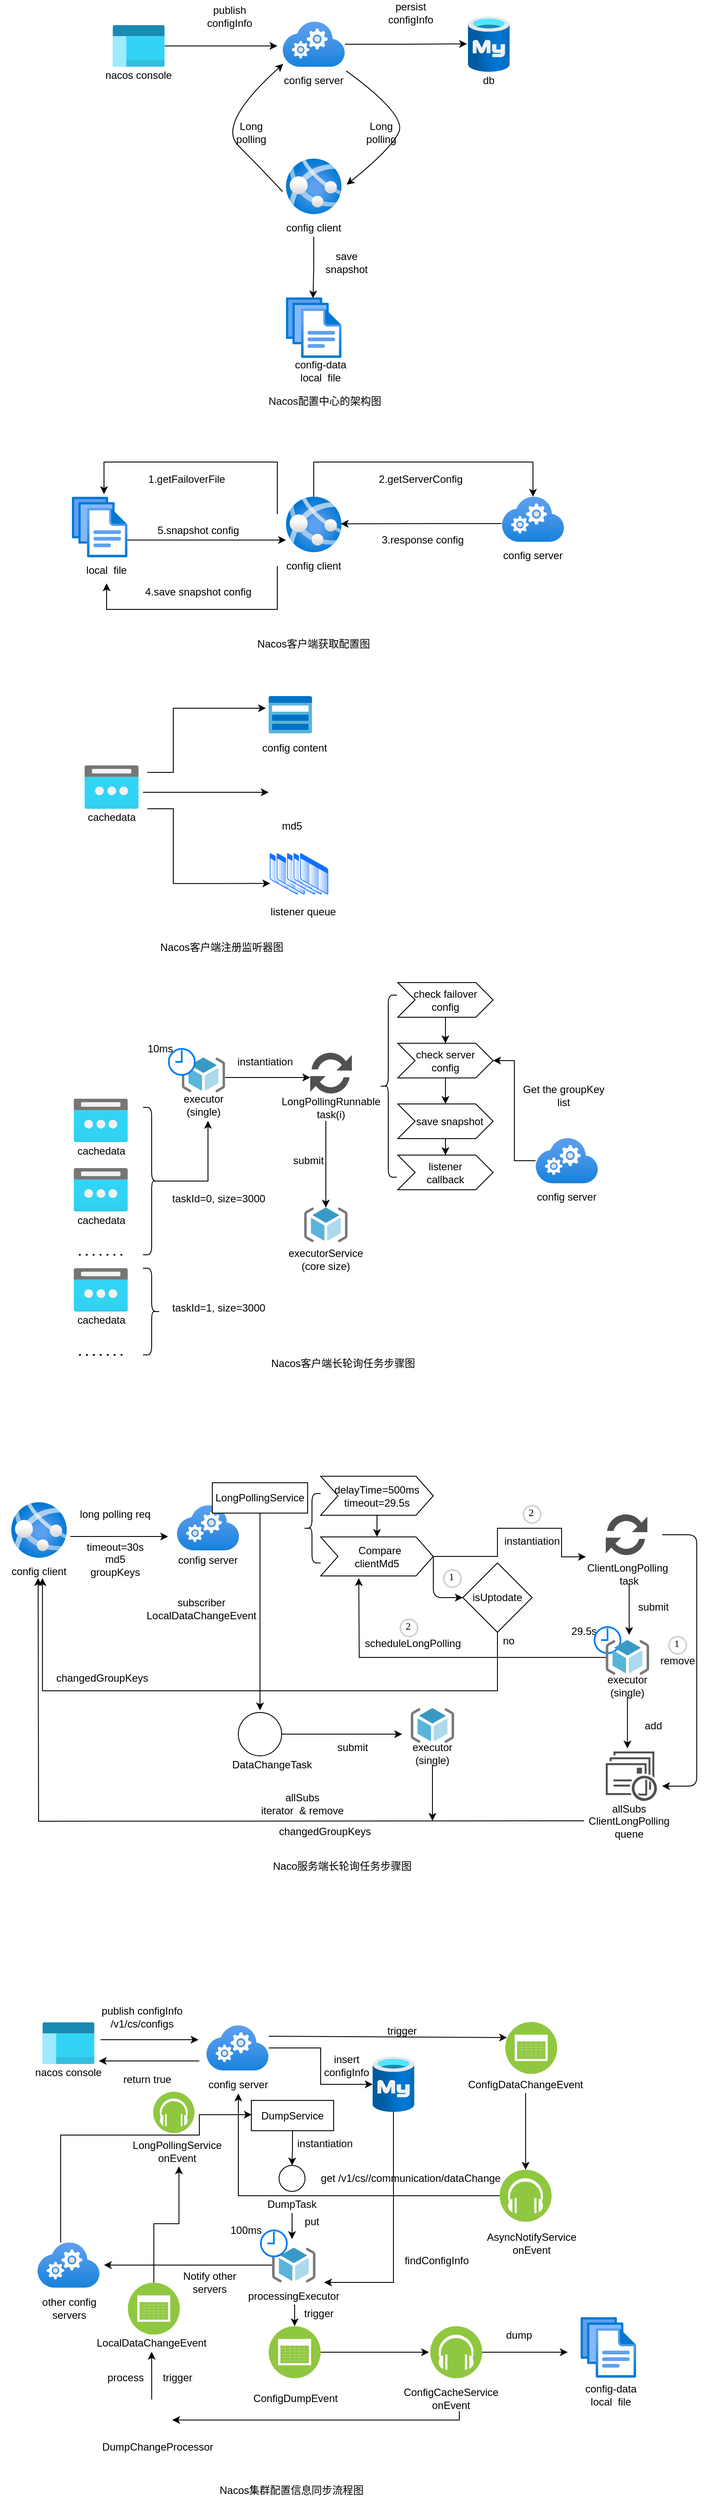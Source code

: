 <mxfile version="15.0.6" type="github">
  <diagram id="Z2MBk3b5jhYrL6u7EaBI" name="第 1 页">
    <mxGraphModel dx="946" dy="662" grid="1" gridSize="10" guides="1" tooltips="1" connect="1" arrows="1" fold="1" page="1" pageScale="1" pageWidth="827" pageHeight="1169" math="0" shadow="0">
      <root>
        <mxCell id="0" />
        <mxCell id="1" parent="0" />
        <mxCell id="Sb2YkB7NiELVCZ7mtvQ2-1" value="" style="aspect=fixed;html=1;points=[];align=center;image;fontSize=12;image=img/lib/azure2/databases/Azure_Database_MySQL_Server.svg;backgroundOutline=0;" parent="1" vertex="1">
          <mxGeometry x="540" y="126" width="48" height="64" as="geometry" />
        </mxCell>
        <mxCell id="Sb2YkB7NiELVCZ7mtvQ2-16" style="edgeStyle=orthogonalEdgeStyle;rounded=0;orthogonalLoop=1;jettySize=auto;html=1;backgroundOutline=0;" parent="1" source="Sb2YkB7NiELVCZ7mtvQ2-4" edge="1">
          <mxGeometry relative="1" as="geometry">
            <mxPoint x="320" y="160" as="targetPoint" />
          </mxGeometry>
        </mxCell>
        <mxCell id="Sb2YkB7NiELVCZ7mtvQ2-17" style="edgeStyle=orthogonalEdgeStyle;rounded=0;orthogonalLoop=1;jettySize=auto;html=1;entryX=-0.025;entryY=0.494;entryDx=0;entryDy=0;entryPerimeter=0;backgroundOutline=0;" parent="1" source="Sb2YkB7NiELVCZ7mtvQ2-6" target="Sb2YkB7NiELVCZ7mtvQ2-1" edge="1">
          <mxGeometry relative="1" as="geometry" />
        </mxCell>
        <mxCell id="Sb2YkB7NiELVCZ7mtvQ2-13" value="db" style="text;html=1;align=center;verticalAlign=middle;whiteSpace=wrap;rounded=0;backgroundOutline=0;" parent="1" vertex="1">
          <mxGeometry x="519" y="190" width="90" height="20" as="geometry" />
        </mxCell>
        <mxCell id="Sb2YkB7NiELVCZ7mtvQ2-23" style="edgeStyle=orthogonalEdgeStyle;rounded=0;orthogonalLoop=1;jettySize=auto;html=1;entryX=0.488;entryY=0.017;entryDx=0;entryDy=0;entryPerimeter=0;backgroundOutline=0;" parent="1" source="Sb2YkB7NiELVCZ7mtvQ2-14" target="Sb2YkB7NiELVCZ7mtvQ2-3" edge="1">
          <mxGeometry relative="1" as="geometry" />
        </mxCell>
        <mxCell id="Sb2YkB7NiELVCZ7mtvQ2-20" value="" style="curved=1;endArrow=classic;html=1;exitX=-0.062;exitY=0.594;exitDx=0;exitDy=0;exitPerimeter=0;entryX=0.011;entryY=0.938;entryDx=0;entryDy=0;entryPerimeter=0;backgroundOutline=0;" parent="1" source="Sb2YkB7NiELVCZ7mtvQ2-5" target="Sb2YkB7NiELVCZ7mtvQ2-6" edge="1">
          <mxGeometry width="50" height="50" relative="1" as="geometry">
            <mxPoint x="250" y="300" as="sourcePoint" />
            <mxPoint x="300" y="250" as="targetPoint" />
            <Array as="points">
              <mxPoint x="300" y="300" />
              <mxPoint x="250" y="250" />
            </Array>
          </mxGeometry>
        </mxCell>
        <mxCell id="Sb2YkB7NiELVCZ7mtvQ2-22" value="" style="curved=1;endArrow=classic;html=1;exitX=1.022;exitY=1.092;exitDx=0;exitDy=0;exitPerimeter=0;backgroundOutline=0;" parent="1" source="Sb2YkB7NiELVCZ7mtvQ2-6" edge="1">
          <mxGeometry width="50" height="50" relative="1" as="geometry">
            <mxPoint x="420" y="190" as="sourcePoint" />
            <mxPoint x="400" y="320" as="targetPoint" />
            <Array as="points">
              <mxPoint x="470" y="240" />
              <mxPoint x="450" y="280" />
            </Array>
          </mxGeometry>
        </mxCell>
        <mxCell id="Sb2YkB7NiELVCZ7mtvQ2-24" value="Long polling" style="text;html=1;align=center;verticalAlign=middle;whiteSpace=wrap;rounded=0;backgroundOutline=0;" parent="1" vertex="1">
          <mxGeometry x="270" y="250" width="40" height="20" as="geometry" />
        </mxCell>
        <mxCell id="Sb2YkB7NiELVCZ7mtvQ2-26" value="Long polling" style="text;html=1;align=center;verticalAlign=middle;whiteSpace=wrap;rounded=0;backgroundOutline=0;" parent="1" vertex="1">
          <mxGeometry x="420" y="250" width="40" height="20" as="geometry" />
        </mxCell>
        <mxCell id="Sb2YkB7NiELVCZ7mtvQ2-27" value="save snapshot" style="text;html=1;align=center;verticalAlign=middle;whiteSpace=wrap;rounded=0;backgroundOutline=0;" parent="1" vertex="1">
          <mxGeometry x="380" y="400" width="40" height="20" as="geometry" />
        </mxCell>
        <mxCell id="Sb2YkB7NiELVCZ7mtvQ2-30" value="publish configInfo" style="text;html=1;align=center;verticalAlign=middle;whiteSpace=wrap;rounded=0;backgroundOutline=0;" parent="1" vertex="1">
          <mxGeometry x="220" y="116" width="90" height="20" as="geometry" />
        </mxCell>
        <mxCell id="Sb2YkB7NiELVCZ7mtvQ2-31" value="persist configInfo" style="text;html=1;align=center;verticalAlign=middle;whiteSpace=wrap;rounded=0;backgroundOutline=0;" parent="1" vertex="1">
          <mxGeometry x="429" y="112" width="90" height="20" as="geometry" />
        </mxCell>
        <mxCell id="Sb2YkB7NiELVCZ7mtvQ2-32" value="Nacos配置中心的架构图" style="text;html=1;align=center;verticalAlign=middle;whiteSpace=wrap;rounded=0;" parent="1" vertex="1">
          <mxGeometry x="290" y="560" width="170" height="20" as="geometry" />
        </mxCell>
        <mxCell id="Sb2YkB7NiELVCZ7mtvQ2-33" value="" style="group;backgroundOutline=0;" parent="1" vertex="1" connectable="0">
          <mxGeometry x="317" y="290" width="90" height="90" as="geometry" />
        </mxCell>
        <mxCell id="Sb2YkB7NiELVCZ7mtvQ2-5" value="" style="aspect=fixed;html=1;points=[];align=center;image;fontSize=12;image=img/lib/azure2/compute/App_Services.svg;backgroundOutline=0;" parent="Sb2YkB7NiELVCZ7mtvQ2-33" vertex="1">
          <mxGeometry x="13" width="64" height="64" as="geometry" />
        </mxCell>
        <mxCell id="Sb2YkB7NiELVCZ7mtvQ2-14" value="config client" style="text;html=1;align=center;verticalAlign=middle;whiteSpace=wrap;rounded=0;backgroundOutline=0;" parent="Sb2YkB7NiELVCZ7mtvQ2-33" vertex="1">
          <mxGeometry y="70" width="90" height="20" as="geometry" />
        </mxCell>
        <mxCell id="Sb2YkB7NiELVCZ7mtvQ2-34" value="" style="group;backgroundOutline=0;" parent="1" vertex="1" connectable="0">
          <mxGeometry x="317" y="132" width="90" height="78" as="geometry" />
        </mxCell>
        <mxCell id="Sb2YkB7NiELVCZ7mtvQ2-6" value="" style="aspect=fixed;html=1;points=[];align=center;image;fontSize=12;image=img/lib/azure2/compute/Cloud_Services_Classic.svg;backgroundOutline=0;" parent="Sb2YkB7NiELVCZ7mtvQ2-34" vertex="1">
          <mxGeometry x="9" width="72" height="52" as="geometry" />
        </mxCell>
        <mxCell id="Sb2YkB7NiELVCZ7mtvQ2-12" value="config server" style="text;html=1;align=center;verticalAlign=middle;whiteSpace=wrap;rounded=0;backgroundOutline=0;" parent="Sb2YkB7NiELVCZ7mtvQ2-34" vertex="1">
          <mxGeometry y="58" width="90" height="20" as="geometry" />
        </mxCell>
        <mxCell id="Sb2YkB7NiELVCZ7mtvQ2-38" value="" style="group;backgroundOutline=0;" parent="1" vertex="1" connectable="0">
          <mxGeometry x="115" y="136" width="90" height="68" as="geometry" />
        </mxCell>
        <mxCell id="Sb2YkB7NiELVCZ7mtvQ2-4" value="" style="aspect=fixed;html=1;points=[];align=center;image;fontSize=12;image=img/lib/azure2/general/Management_Portal.svg;backgroundOutline=0;" parent="Sb2YkB7NiELVCZ7mtvQ2-38" vertex="1">
          <mxGeometry x="15" width="60" height="48" as="geometry" />
        </mxCell>
        <mxCell id="Sb2YkB7NiELVCZ7mtvQ2-9" value="nacos console" style="text;html=1;align=center;verticalAlign=middle;whiteSpace=wrap;rounded=0;backgroundOutline=0;" parent="Sb2YkB7NiELVCZ7mtvQ2-38" vertex="1">
          <mxGeometry y="48" width="90" height="20" as="geometry" />
        </mxCell>
        <mxCell id="Sb2YkB7NiELVCZ7mtvQ2-39" value="" style="group" parent="1" vertex="1" connectable="0">
          <mxGeometry x="317" y="680" width="90" height="90" as="geometry" />
        </mxCell>
        <mxCell id="Sb2YkB7NiELVCZ7mtvQ2-40" value="" style="aspect=fixed;html=1;points=[];align=center;image;fontSize=12;image=img/lib/azure2/compute/App_Services.svg;" parent="Sb2YkB7NiELVCZ7mtvQ2-39" vertex="1">
          <mxGeometry x="13" width="64" height="64" as="geometry" />
        </mxCell>
        <mxCell id="Sb2YkB7NiELVCZ7mtvQ2-41" value="config client" style="text;html=1;strokeColor=none;fillColor=none;align=center;verticalAlign=middle;whiteSpace=wrap;rounded=0;" parent="Sb2YkB7NiELVCZ7mtvQ2-39" vertex="1">
          <mxGeometry y="70" width="90" height="20" as="geometry" />
        </mxCell>
        <mxCell id="Sb2YkB7NiELVCZ7mtvQ2-45" value="" style="group;backgroundOutline=0;" parent="1" vertex="1" connectable="0">
          <mxGeometry x="317" y="450" width="106" height="100" as="geometry" />
        </mxCell>
        <mxCell id="Sb2YkB7NiELVCZ7mtvQ2-50" value="" style="group;backgroundOutline=0;" parent="Sb2YkB7NiELVCZ7mtvQ2-45" vertex="1" connectable="0">
          <mxGeometry width="106" height="100" as="geometry" />
        </mxCell>
        <mxCell id="Sb2YkB7NiELVCZ7mtvQ2-3" value="" style="aspect=fixed;html=1;points=[];align=center;image;fontSize=12;image=img/lib/azure2/general/Files.svg;backgroundOutline=0;" parent="Sb2YkB7NiELVCZ7mtvQ2-50" vertex="1">
          <mxGeometry x="13" width="64" height="70" as="geometry" />
        </mxCell>
        <mxCell id="Sb2YkB7NiELVCZ7mtvQ2-15" value="config-data&lt;br&gt;local&amp;nbsp;&amp;nbsp;file" style="text;html=1;align=center;verticalAlign=middle;whiteSpace=wrap;rounded=0;backgroundOutline=0;" parent="Sb2YkB7NiELVCZ7mtvQ2-50" vertex="1">
          <mxGeometry y="70" width="106" height="30" as="geometry" />
        </mxCell>
        <mxCell id="Sb2YkB7NiELVCZ7mtvQ2-47" value="" style="group" parent="1" vertex="1" connectable="0">
          <mxGeometry x="570" y="680" width="90" height="78" as="geometry" />
        </mxCell>
        <mxCell id="Sb2YkB7NiELVCZ7mtvQ2-48" value="" style="aspect=fixed;html=1;points=[];align=center;image;fontSize=12;image=img/lib/azure2/compute/Cloud_Services_Classic.svg;" parent="Sb2YkB7NiELVCZ7mtvQ2-47" vertex="1">
          <mxGeometry x="9" width="72" height="52" as="geometry" />
        </mxCell>
        <mxCell id="Sb2YkB7NiELVCZ7mtvQ2-49" value="config server" style="text;html=1;strokeColor=none;fillColor=none;align=center;verticalAlign=middle;whiteSpace=wrap;rounded=0;" parent="Sb2YkB7NiELVCZ7mtvQ2-47" vertex="1">
          <mxGeometry y="58" width="90" height="20" as="geometry" />
        </mxCell>
        <mxCell id="Sb2YkB7NiELVCZ7mtvQ2-51" value="" style="group" parent="1" vertex="1" connectable="0">
          <mxGeometry x="70" y="680" width="106" height="100" as="geometry" />
        </mxCell>
        <mxCell id="Sb2YkB7NiELVCZ7mtvQ2-52" value="" style="group" parent="Sb2YkB7NiELVCZ7mtvQ2-51" vertex="1" connectable="0">
          <mxGeometry width="106" height="100" as="geometry" />
        </mxCell>
        <mxCell id="Sb2YkB7NiELVCZ7mtvQ2-53" value="" style="aspect=fixed;html=1;points=[];align=center;image;fontSize=12;image=img/lib/azure2/general/Files.svg;" parent="Sb2YkB7NiELVCZ7mtvQ2-52" vertex="1">
          <mxGeometry x="13" width="64" height="70" as="geometry" />
        </mxCell>
        <mxCell id="Sb2YkB7NiELVCZ7mtvQ2-54" value="local&amp;nbsp;&amp;nbsp;file" style="text;html=1;strokeColor=none;fillColor=none;align=center;verticalAlign=middle;whiteSpace=wrap;rounded=0;" parent="Sb2YkB7NiELVCZ7mtvQ2-52" vertex="1">
          <mxGeometry y="70" width="106" height="30" as="geometry" />
        </mxCell>
        <mxCell id="Sb2YkB7NiELVCZ7mtvQ2-55" value="Nacos客户端获取配置图" style="text;html=1;strokeColor=none;fillColor=none;align=center;verticalAlign=middle;whiteSpace=wrap;rounded=0;" parent="1" vertex="1">
          <mxGeometry x="277" y="840" width="170" height="20" as="geometry" />
        </mxCell>
        <mxCell id="Sb2YkB7NiELVCZ7mtvQ2-57" style="edgeStyle=orthogonalEdgeStyle;rounded=0;orthogonalLoop=1;jettySize=auto;html=1;" parent="1" edge="1">
          <mxGeometry relative="1" as="geometry">
            <mxPoint x="120" y="677" as="targetPoint" />
            <mxPoint x="320" y="700" as="sourcePoint" />
            <Array as="points">
              <mxPoint x="320" y="640" />
              <mxPoint x="120" y="640" />
            </Array>
          </mxGeometry>
        </mxCell>
        <mxCell id="Sb2YkB7NiELVCZ7mtvQ2-58" style="edgeStyle=orthogonalEdgeStyle;rounded=0;orthogonalLoop=1;jettySize=auto;html=1;" parent="1" source="Sb2YkB7NiELVCZ7mtvQ2-53" edge="1">
          <mxGeometry relative="1" as="geometry">
            <mxPoint x="330" y="730" as="targetPoint" />
            <Array as="points">
              <mxPoint x="190" y="730" />
              <mxPoint x="190" y="730" />
            </Array>
          </mxGeometry>
        </mxCell>
        <mxCell id="Sb2YkB7NiELVCZ7mtvQ2-59" style="edgeStyle=orthogonalEdgeStyle;rounded=0;orthogonalLoop=1;jettySize=auto;html=1;entryX=0.5;entryY=1;entryDx=0;entryDy=0;" parent="1" target="Sb2YkB7NiELVCZ7mtvQ2-54" edge="1">
          <mxGeometry relative="1" as="geometry">
            <mxPoint x="220" y="840" as="targetPoint" />
            <mxPoint x="320" y="760" as="sourcePoint" />
            <Array as="points">
              <mxPoint x="320" y="765" />
              <mxPoint x="320" y="810" />
              <mxPoint x="123" y="810" />
            </Array>
          </mxGeometry>
        </mxCell>
        <mxCell id="Sb2YkB7NiELVCZ7mtvQ2-61" value="1.getFailoverFile" style="text;html=1;align=center;verticalAlign=middle;resizable=0;points=[];autosize=1;strokeColor=none;fillColor=none;" parent="1" vertex="1">
          <mxGeometry x="165" y="650" width="100" height="20" as="geometry" />
        </mxCell>
        <mxCell id="Sb2YkB7NiELVCZ7mtvQ2-66" style="edgeStyle=orthogonalEdgeStyle;rounded=0;orthogonalLoop=1;jettySize=auto;html=1;" parent="1" source="Sb2YkB7NiELVCZ7mtvQ2-40" target="Sb2YkB7NiELVCZ7mtvQ2-48" edge="1">
          <mxGeometry relative="1" as="geometry">
            <mxPoint x="590" y="650" as="targetPoint" />
            <Array as="points">
              <mxPoint x="362" y="640" />
              <mxPoint x="615" y="640" />
            </Array>
          </mxGeometry>
        </mxCell>
        <mxCell id="Sb2YkB7NiELVCZ7mtvQ2-67" style="edgeStyle=orthogonalEdgeStyle;rounded=0;orthogonalLoop=1;jettySize=auto;html=1;entryX=0.988;entryY=0.488;entryDx=0;entryDy=0;entryPerimeter=0;" parent="1" source="Sb2YkB7NiELVCZ7mtvQ2-48" target="Sb2YkB7NiELVCZ7mtvQ2-40" edge="1">
          <mxGeometry relative="1" as="geometry">
            <Array as="points">
              <mxPoint x="530" y="711" />
              <mxPoint x="530" y="711" />
            </Array>
          </mxGeometry>
        </mxCell>
        <mxCell id="Sb2YkB7NiELVCZ7mtvQ2-68" value="2.getServerConfig" style="text;html=1;align=center;verticalAlign=middle;resizable=0;points=[];autosize=1;strokeColor=none;fillColor=none;" parent="1" vertex="1">
          <mxGeometry x="430" y="650" width="110" height="20" as="geometry" />
        </mxCell>
        <mxCell id="Sb2YkB7NiELVCZ7mtvQ2-69" value="3.response config&amp;nbsp;" style="text;html=1;align=center;verticalAlign=middle;resizable=0;points=[];autosize=1;strokeColor=none;fillColor=none;" parent="1" vertex="1">
          <mxGeometry x="434" y="720" width="110" height="20" as="geometry" />
        </mxCell>
        <mxCell id="Sb2YkB7NiELVCZ7mtvQ2-70" value="4.save snapshot config&amp;nbsp;" style="text;html=1;align=center;verticalAlign=middle;resizable=0;points=[];autosize=1;strokeColor=none;fillColor=none;" parent="1" vertex="1">
          <mxGeometry x="160" y="780" width="140" height="20" as="geometry" />
        </mxCell>
        <mxCell id="Sb2YkB7NiELVCZ7mtvQ2-71" value="5.snapshot config&amp;nbsp;" style="text;html=1;align=center;verticalAlign=middle;resizable=0;points=[];autosize=1;strokeColor=none;fillColor=none;" parent="1" vertex="1">
          <mxGeometry x="175" y="709" width="110" height="20" as="geometry" />
        </mxCell>
        <mxCell id="Sb2YkB7NiELVCZ7mtvQ2-103" style="edgeStyle=orthogonalEdgeStyle;rounded=0;orthogonalLoop=1;jettySize=auto;html=1;entryX=-0.064;entryY=0.326;entryDx=0;entryDy=0;entryPerimeter=0;" parent="1" target="Sb2YkB7NiELVCZ7mtvQ2-81" edge="1">
          <mxGeometry relative="1" as="geometry">
            <mxPoint x="170" y="998" as="sourcePoint" />
            <Array as="points">
              <mxPoint x="200" y="998" />
              <mxPoint x="200" y="924" />
            </Array>
          </mxGeometry>
        </mxCell>
        <mxCell id="Sb2YkB7NiELVCZ7mtvQ2-104" style="edgeStyle=orthogonalEdgeStyle;rounded=0;orthogonalLoop=1;jettySize=auto;html=1;entryX=0;entryY=0.5;entryDx=0;entryDy=0;" parent="1" target="Sb2YkB7NiELVCZ7mtvQ2-92" edge="1">
          <mxGeometry relative="1" as="geometry">
            <mxPoint x="165" y="1021" as="sourcePoint" />
            <Array as="points">
              <mxPoint x="200" y="1021" />
              <mxPoint x="200" y="1021" />
            </Array>
          </mxGeometry>
        </mxCell>
        <mxCell id="Sb2YkB7NiELVCZ7mtvQ2-81" value="" style="aspect=fixed;html=1;points=[];align=center;image;fontSize=12;image=img/lib/mscae/ClassicStorage.svg;" parent="1" vertex="1">
          <mxGeometry x="310" y="910" width="50" height="43" as="geometry" />
        </mxCell>
        <mxCell id="Sb2YkB7NiELVCZ7mtvQ2-91" value="config content" style="text;html=1;strokeColor=none;fillColor=none;align=center;verticalAlign=middle;whiteSpace=wrap;rounded=0;" parent="1" vertex="1">
          <mxGeometry x="300" y="960" width="80" height="20" as="geometry" />
        </mxCell>
        <mxCell id="Sb2YkB7NiELVCZ7mtvQ2-92" value="" style="shape=image;html=1;verticalAlign=top;verticalLabelPosition=bottom;labelBackgroundColor=#ffffff;imageAspect=0;aspect=fixed;image=https://cdn0.iconfinder.com/data/icons/security-double-colour-blue-black-vol-2/52/folder__security__secret__locked-128.png" parent="1" vertex="1">
          <mxGeometry x="310" y="992" width="58" height="58" as="geometry" />
        </mxCell>
        <mxCell id="Sb2YkB7NiELVCZ7mtvQ2-94" value="md5" style="text;html=1;strokeColor=none;fillColor=none;align=center;verticalAlign=middle;whiteSpace=wrap;rounded=0;" parent="1" vertex="1">
          <mxGeometry x="317" y="1050" width="40" height="20" as="geometry" />
        </mxCell>
        <mxCell id="Sb2YkB7NiELVCZ7mtvQ2-95" value="listener queue" style="text;html=1;strokeColor=none;fillColor=none;align=center;verticalAlign=middle;whiteSpace=wrap;rounded=0;" parent="1" vertex="1">
          <mxGeometry x="310" y="1149" width="80" height="20" as="geometry" />
        </mxCell>
        <mxCell id="Sb2YkB7NiELVCZ7mtvQ2-105" style="edgeStyle=orthogonalEdgeStyle;rounded=0;orthogonalLoop=1;jettySize=auto;html=1;entryX=0;entryY=0.75;entryDx=0;entryDy=0;" parent="1" target="Sb2YkB7NiELVCZ7mtvQ2-87" edge="1">
          <mxGeometry relative="1" as="geometry">
            <mxPoint x="170" y="1040" as="sourcePoint" />
            <Array as="points">
              <mxPoint x="170" y="1040" />
              <mxPoint x="200" y="1040" />
              <mxPoint x="200" y="1126" />
            </Array>
          </mxGeometry>
        </mxCell>
        <mxCell id="Sb2YkB7NiELVCZ7mtvQ2-102" value="" style="group" parent="1" vertex="1" connectable="0">
          <mxGeometry x="310" y="1090" width="70" height="50" as="geometry" />
        </mxCell>
        <mxCell id="Sb2YkB7NiELVCZ7mtvQ2-87" value="" style="aspect=fixed;perimeter=ellipsePerimeter;html=1;align=center;shadow=0;dashed=0;spacingTop=3;image;image=img/lib/active_directory/list.svg;" parent="Sb2YkB7NiELVCZ7mtvQ2-102" vertex="1">
          <mxGeometry width="35" height="50" as="geometry" />
        </mxCell>
        <mxCell id="Sb2YkB7NiELVCZ7mtvQ2-98" value="" style="aspect=fixed;perimeter=ellipsePerimeter;html=1;align=center;shadow=0;dashed=0;spacingTop=3;image;image=img/lib/active_directory/list.svg;" parent="Sb2YkB7NiELVCZ7mtvQ2-102" vertex="1">
          <mxGeometry x="8" width="35" height="50" as="geometry" />
        </mxCell>
        <mxCell id="Sb2YkB7NiELVCZ7mtvQ2-99" value="" style="aspect=fixed;perimeter=ellipsePerimeter;html=1;align=center;shadow=0;dashed=0;spacingTop=3;image;image=img/lib/active_directory/list.svg;" parent="Sb2YkB7NiELVCZ7mtvQ2-102" vertex="1">
          <mxGeometry x="20" width="35" height="50" as="geometry" />
        </mxCell>
        <mxCell id="Sb2YkB7NiELVCZ7mtvQ2-100" value="" style="aspect=fixed;perimeter=ellipsePerimeter;html=1;align=center;shadow=0;dashed=0;spacingTop=3;image;image=img/lib/active_directory/list.svg;" parent="Sb2YkB7NiELVCZ7mtvQ2-102" vertex="1">
          <mxGeometry x="27.5" width="35" height="50" as="geometry" />
        </mxCell>
        <mxCell id="Sb2YkB7NiELVCZ7mtvQ2-101" value="" style="aspect=fixed;perimeter=ellipsePerimeter;html=1;align=center;shadow=0;dashed=0;spacingTop=3;image;image=img/lib/active_directory/list.svg;" parent="Sb2YkB7NiELVCZ7mtvQ2-102" vertex="1">
          <mxGeometry x="35" width="35" height="50" as="geometry" />
        </mxCell>
        <mxCell id="Sb2YkB7NiELVCZ7mtvQ2-106" value="Nacos客户端注册监听器图" style="text;html=1;strokeColor=none;fillColor=none;align=center;verticalAlign=middle;whiteSpace=wrap;rounded=0;" parent="1" vertex="1">
          <mxGeometry x="176" y="1190" width="160" height="20" as="geometry" />
        </mxCell>
        <mxCell id="Sb2YkB7NiELVCZ7mtvQ2-108" value="" style="group" parent="1" vertex="1" connectable="0">
          <mxGeometry x="97.5" y="990" width="62.5" height="70" as="geometry" />
        </mxCell>
        <mxCell id="Sb2YkB7NiELVCZ7mtvQ2-96" value="cachedata" style="text;html=1;strokeColor=none;fillColor=none;align=center;verticalAlign=middle;whiteSpace=wrap;rounded=0;" parent="Sb2YkB7NiELVCZ7mtvQ2-108" vertex="1">
          <mxGeometry x="11.5" y="50" width="40" height="20" as="geometry" />
        </mxCell>
        <mxCell id="Sb2YkB7NiELVCZ7mtvQ2-107" value="" style="aspect=fixed;html=1;points=[];align=center;image;fontSize=12;image=img/lib/azure2/networking/Public_IP_Addresses.svg;" parent="Sb2YkB7NiELVCZ7mtvQ2-108" vertex="1">
          <mxGeometry width="62.5" height="50" as="geometry" />
        </mxCell>
        <mxCell id="Sb2YkB7NiELVCZ7mtvQ2-109" value="" style="group" parent="1" vertex="1" connectable="0">
          <mxGeometry x="85" y="1454.5" width="62.5" height="70" as="geometry" />
        </mxCell>
        <mxCell id="Sb2YkB7NiELVCZ7mtvQ2-110" value="cachedata" style="text;html=1;strokeColor=none;fillColor=none;align=center;verticalAlign=middle;whiteSpace=wrap;rounded=0;" parent="Sb2YkB7NiELVCZ7mtvQ2-109" vertex="1">
          <mxGeometry x="11.5" y="50" width="40" height="20" as="geometry" />
        </mxCell>
        <mxCell id="Sb2YkB7NiELVCZ7mtvQ2-111" value="" style="aspect=fixed;html=1;points=[];align=center;image;fontSize=12;image=img/lib/azure2/networking/Public_IP_Addresses.svg;" parent="Sb2YkB7NiELVCZ7mtvQ2-109" vertex="1">
          <mxGeometry width="62.5" height="50" as="geometry" />
        </mxCell>
        <mxCell id="Sb2YkB7NiELVCZ7mtvQ2-112" value="" style="group" parent="1" vertex="1" connectable="0">
          <mxGeometry x="85" y="1374.5" width="62.5" height="70" as="geometry" />
        </mxCell>
        <mxCell id="Sb2YkB7NiELVCZ7mtvQ2-113" value="cachedata" style="text;html=1;strokeColor=none;fillColor=none;align=center;verticalAlign=middle;whiteSpace=wrap;rounded=0;" parent="Sb2YkB7NiELVCZ7mtvQ2-112" vertex="1">
          <mxGeometry x="11.5" y="50" width="40" height="20" as="geometry" />
        </mxCell>
        <mxCell id="Sb2YkB7NiELVCZ7mtvQ2-114" value="" style="aspect=fixed;html=1;points=[];align=center;image;fontSize=12;image=img/lib/azure2/networking/Public_IP_Addresses.svg;" parent="Sb2YkB7NiELVCZ7mtvQ2-112" vertex="1">
          <mxGeometry width="62.5" height="50" as="geometry" />
        </mxCell>
        <mxCell id="Sb2YkB7NiELVCZ7mtvQ2-115" value="" style="group" parent="1" vertex="1" connectable="0">
          <mxGeometry x="85" y="1570" width="62.5" height="70" as="geometry" />
        </mxCell>
        <mxCell id="Sb2YkB7NiELVCZ7mtvQ2-116" value="cachedata" style="text;html=1;strokeColor=none;fillColor=none;align=center;verticalAlign=middle;whiteSpace=wrap;rounded=0;" parent="Sb2YkB7NiELVCZ7mtvQ2-115" vertex="1">
          <mxGeometry x="11.5" y="50" width="40" height="20" as="geometry" />
        </mxCell>
        <mxCell id="Sb2YkB7NiELVCZ7mtvQ2-117" value="" style="aspect=fixed;html=1;points=[];align=center;image;fontSize=12;image=img/lib/azure2/networking/Public_IP_Addresses.svg;" parent="Sb2YkB7NiELVCZ7mtvQ2-115" vertex="1">
          <mxGeometry width="62.5" height="50" as="geometry" />
        </mxCell>
        <mxCell id="Sb2YkB7NiELVCZ7mtvQ2-123" value="" style="group" parent="1" vertex="1" connectable="0">
          <mxGeometry x="609" y="1420" width="90" height="78" as="geometry" />
        </mxCell>
        <mxCell id="Sb2YkB7NiELVCZ7mtvQ2-124" value="" style="aspect=fixed;html=1;points=[];align=center;image;fontSize=12;image=img/lib/azure2/compute/Cloud_Services_Classic.svg;" parent="Sb2YkB7NiELVCZ7mtvQ2-123" vertex="1">
          <mxGeometry x="9" width="72" height="52" as="geometry" />
        </mxCell>
        <mxCell id="Sb2YkB7NiELVCZ7mtvQ2-125" value="config server" style="text;html=1;strokeColor=none;fillColor=none;align=center;verticalAlign=middle;whiteSpace=wrap;rounded=0;" parent="Sb2YkB7NiELVCZ7mtvQ2-123" vertex="1">
          <mxGeometry y="58" width="90" height="20" as="geometry" />
        </mxCell>
        <mxCell id="Sb2YkB7NiELVCZ7mtvQ2-131" value="" style="pointerEvents=1;shadow=0;dashed=0;html=1;strokeColor=none;labelPosition=center;verticalLabelPosition=bottom;verticalAlign=top;align=center;fillColor=#505050;shape=mxgraph.mscae.intune.update" parent="1" vertex="1">
          <mxGeometry x="358" y="1320" width="48" height="50" as="geometry" />
        </mxCell>
        <mxCell id="Sb2YkB7NiELVCZ7mtvQ2-165" style="edgeStyle=orthogonalEdgeStyle;rounded=0;orthogonalLoop=1;jettySize=auto;html=1;" parent="1" source="Sb2YkB7NiELVCZ7mtvQ2-133" target="Sb2YkB7NiELVCZ7mtvQ2-131" edge="1">
          <mxGeometry relative="1" as="geometry">
            <Array as="points">
              <mxPoint x="290" y="1350" />
              <mxPoint x="290" y="1350" />
            </Array>
          </mxGeometry>
        </mxCell>
        <mxCell id="Sb2YkB7NiELVCZ7mtvQ2-133" value="" style="aspect=fixed;html=1;points=[];align=center;image;fontSize=12;image=img/lib/mscae/ResourceGroup.svg;" parent="1" vertex="1">
          <mxGeometry x="209.75" y="1327" width="50" height="40" as="geometry" />
        </mxCell>
        <mxCell id="Sb2YkB7NiELVCZ7mtvQ2-135" value="" style="aspect=fixed;html=1;points=[];align=center;image;fontSize=12;image=img/lib/mscae/ResourceGroup.svg;" parent="1" vertex="1">
          <mxGeometry x="351" y="1500" width="50" height="40" as="geometry" />
        </mxCell>
        <mxCell id="Sb2YkB7NiELVCZ7mtvQ2-136" value="executor&lt;br&gt;(single)" style="text;html=1;strokeColor=none;fillColor=none;align=center;verticalAlign=middle;whiteSpace=wrap;rounded=0;" parent="1" vertex="1">
          <mxGeometry x="214.75" y="1372" width="40" height="20" as="geometry" />
        </mxCell>
        <mxCell id="Sb2YkB7NiELVCZ7mtvQ2-137" value="" style="endArrow=none;dashed=1;html=1;dashPattern=1 3;strokeWidth=2;" parent="1" edge="1">
          <mxGeometry width="50" height="50" relative="1" as="geometry">
            <mxPoint x="91" y="1554.5" as="sourcePoint" />
            <mxPoint x="141" y="1554.5" as="targetPoint" />
          </mxGeometry>
        </mxCell>
        <mxCell id="Sb2YkB7NiELVCZ7mtvQ2-139" value="" style="endArrow=none;dashed=1;html=1;dashPattern=1 3;strokeWidth=2;" parent="1" edge="1">
          <mxGeometry width="50" height="50" relative="1" as="geometry">
            <mxPoint x="91.25" y="1670" as="sourcePoint" />
            <mxPoint x="141.25" y="1670" as="targetPoint" />
          </mxGeometry>
        </mxCell>
        <mxCell id="Sb2YkB7NiELVCZ7mtvQ2-168" style="edgeStyle=orthogonalEdgeStyle;rounded=0;orthogonalLoop=1;jettySize=auto;html=1;exitX=0.1;exitY=0.5;exitDx=0;exitDy=0;exitPerimeter=0;" parent="1" source="Sb2YkB7NiELVCZ7mtvQ2-140" edge="1">
          <mxGeometry relative="1" as="geometry">
            <mxPoint x="240" y="1400" as="targetPoint" />
            <Array as="points">
              <mxPoint x="240" y="1470" />
            </Array>
          </mxGeometry>
        </mxCell>
        <mxCell id="Sb2YkB7NiELVCZ7mtvQ2-140" value="" style="shape=curlyBracket;whiteSpace=wrap;html=1;rounded=1;flipH=1;" parent="1" vertex="1">
          <mxGeometry x="165" y="1384.5" width="20" height="170" as="geometry" />
        </mxCell>
        <mxCell id="Sb2YkB7NiELVCZ7mtvQ2-141" value="" style="shape=curlyBracket;whiteSpace=wrap;html=1;rounded=1;flipH=1;" parent="1" vertex="1">
          <mxGeometry x="165" y="1570" width="20" height="100" as="geometry" />
        </mxCell>
        <mxCell id="Sb2YkB7NiELVCZ7mtvQ2-142" value="executorService&lt;br&gt;(core size)" style="text;html=1;strokeColor=none;fillColor=none;align=center;verticalAlign=middle;whiteSpace=wrap;rounded=0;" parent="1" vertex="1">
          <mxGeometry x="321" y="1550" width="110" height="20" as="geometry" />
        </mxCell>
        <mxCell id="Sb2YkB7NiELVCZ7mtvQ2-166" style="edgeStyle=orthogonalEdgeStyle;rounded=0;orthogonalLoop=1;jettySize=auto;html=1;" parent="1" target="Sb2YkB7NiELVCZ7mtvQ2-135" edge="1">
          <mxGeometry relative="1" as="geometry">
            <mxPoint x="376" y="1400" as="sourcePoint" />
            <Array as="points">
              <mxPoint x="376" y="1430" />
              <mxPoint x="376" y="1430" />
            </Array>
          </mxGeometry>
        </mxCell>
        <mxCell id="Sb2YkB7NiELVCZ7mtvQ2-144" value="LongPollingRunnable&lt;br&gt;task(i)" style="text;html=1;strokeColor=none;fillColor=none;align=center;verticalAlign=middle;whiteSpace=wrap;rounded=0;" parent="1" vertex="1">
          <mxGeometry x="350" y="1375" width="64" height="20" as="geometry" />
        </mxCell>
        <mxCell id="Sb2YkB7NiELVCZ7mtvQ2-158" value="" style="edgeStyle=orthogonalEdgeStyle;rounded=0;orthogonalLoop=1;jettySize=auto;html=1;" parent="1" source="Sb2YkB7NiELVCZ7mtvQ2-145" target="Sb2YkB7NiELVCZ7mtvQ2-151" edge="1">
          <mxGeometry relative="1" as="geometry" />
        </mxCell>
        <mxCell id="Sb2YkB7NiELVCZ7mtvQ2-145" value="check failover config" style="shape=step;perimeter=stepPerimeter;whiteSpace=wrap;html=1;fixedSize=1;" parent="1" vertex="1">
          <mxGeometry x="459" y="1240.5" width="110" height="40" as="geometry" />
        </mxCell>
        <mxCell id="Sb2YkB7NiELVCZ7mtvQ2-154" value="" style="edgeStyle=orthogonalEdgeStyle;rounded=0;orthogonalLoop=1;jettySize=auto;html=1;" parent="1" source="Sb2YkB7NiELVCZ7mtvQ2-151" target="Sb2YkB7NiELVCZ7mtvQ2-153" edge="1">
          <mxGeometry relative="1" as="geometry" />
        </mxCell>
        <mxCell id="Sb2YkB7NiELVCZ7mtvQ2-151" value="check server &lt;br&gt;config" style="shape=step;perimeter=stepPerimeter;whiteSpace=wrap;html=1;fixedSize=1;" parent="1" vertex="1">
          <mxGeometry x="459" y="1310.5" width="110" height="40" as="geometry" />
        </mxCell>
        <mxCell id="Sb2YkB7NiELVCZ7mtvQ2-156" value="" style="edgeStyle=orthogonalEdgeStyle;rounded=0;orthogonalLoop=1;jettySize=auto;html=1;" parent="1" source="Sb2YkB7NiELVCZ7mtvQ2-153" target="Sb2YkB7NiELVCZ7mtvQ2-155" edge="1">
          <mxGeometry relative="1" as="geometry" />
        </mxCell>
        <mxCell id="Sb2YkB7NiELVCZ7mtvQ2-153" value="&amp;nbsp; &amp;nbsp;save snapshot" style="shape=step;perimeter=stepPerimeter;whiteSpace=wrap;html=1;fixedSize=1;" parent="1" vertex="1">
          <mxGeometry x="459" y="1380.5" width="110" height="40" as="geometry" />
        </mxCell>
        <mxCell id="Sb2YkB7NiELVCZ7mtvQ2-155" value="listener &lt;br&gt;callback" style="shape=step;perimeter=stepPerimeter;whiteSpace=wrap;html=1;fixedSize=1;" parent="1" vertex="1">
          <mxGeometry x="459" y="1439.5" width="110" height="40" as="geometry" />
        </mxCell>
        <mxCell id="Sb2YkB7NiELVCZ7mtvQ2-160" style="edgeStyle=orthogonalEdgeStyle;rounded=0;orthogonalLoop=1;jettySize=auto;html=1;entryX=1;entryY=0.5;entryDx=0;entryDy=0;" parent="1" source="Sb2YkB7NiELVCZ7mtvQ2-124" target="Sb2YkB7NiELVCZ7mtvQ2-151" edge="1">
          <mxGeometry relative="1" as="geometry" />
        </mxCell>
        <mxCell id="Sb2YkB7NiELVCZ7mtvQ2-161" value="Get the groupKey list" style="text;html=1;strokeColor=none;fillColor=none;align=center;verticalAlign=middle;whiteSpace=wrap;rounded=0;" parent="1" vertex="1">
          <mxGeometry x="595" y="1360.5" width="111" height="20" as="geometry" />
        </mxCell>
        <mxCell id="Sb2YkB7NiELVCZ7mtvQ2-164" value="" style="shape=curlyBracket;whiteSpace=wrap;html=1;rounded=1;" parent="1" vertex="1">
          <mxGeometry x="438" y="1255" width="20" height="210" as="geometry" />
        </mxCell>
        <mxCell id="Sb2YkB7NiELVCZ7mtvQ2-169" value="taskId=0, size=3000" style="text;html=1;strokeColor=none;fillColor=none;align=center;verticalAlign=middle;whiteSpace=wrap;rounded=0;" parent="1" vertex="1">
          <mxGeometry x="195" y="1479.5" width="115" height="20" as="geometry" />
        </mxCell>
        <mxCell id="Sb2YkB7NiELVCZ7mtvQ2-170" value="" style="html=1;verticalLabelPosition=bottom;align=center;labelBackgroundColor=#ffffff;verticalAlign=top;strokeWidth=2;strokeColor=#0080F0;shadow=0;dashed=0;shape=mxgraph.ios7.icons.clock;" parent="1" vertex="1">
          <mxGeometry x="194.75" y="1317" width="30" height="30" as="geometry" />
        </mxCell>
        <mxCell id="Sb2YkB7NiELVCZ7mtvQ2-171" value="10ms" style="text;html=1;strokeColor=none;fillColor=none;align=center;verticalAlign=middle;whiteSpace=wrap;rounded=0;" parent="1" vertex="1">
          <mxGeometry x="164.75" y="1307" width="40" height="20" as="geometry" />
        </mxCell>
        <mxCell id="Sb2YkB7NiELVCZ7mtvQ2-173" value="Nacos客户端长轮询任务步骤图" style="text;html=1;strokeColor=none;fillColor=none;align=center;verticalAlign=middle;whiteSpace=wrap;rounded=0;" parent="1" vertex="1">
          <mxGeometry x="301" y="1670" width="190" height="20" as="geometry" />
        </mxCell>
        <mxCell id="Sb2YkB7NiELVCZ7mtvQ2-174" value="taskId=1, size=3000" style="text;html=1;strokeColor=none;fillColor=none;align=center;verticalAlign=middle;whiteSpace=wrap;rounded=0;" parent="1" vertex="1">
          <mxGeometry x="195" y="1605.5" width="115" height="20" as="geometry" />
        </mxCell>
        <mxCell id="Sb2YkB7NiELVCZ7mtvQ2-175" value="" style="group" parent="1" vertex="1" connectable="0">
          <mxGeometry y="1840" width="90" height="90" as="geometry" />
        </mxCell>
        <mxCell id="Sb2YkB7NiELVCZ7mtvQ2-176" value="" style="aspect=fixed;html=1;points=[];align=center;image;fontSize=12;image=img/lib/azure2/compute/App_Services.svg;" parent="Sb2YkB7NiELVCZ7mtvQ2-175" vertex="1">
          <mxGeometry x="13" width="64" height="64" as="geometry" />
        </mxCell>
        <mxCell id="Sb2YkB7NiELVCZ7mtvQ2-177" value="config client" style="text;html=1;strokeColor=none;fillColor=none;align=center;verticalAlign=middle;whiteSpace=wrap;rounded=0;" parent="Sb2YkB7NiELVCZ7mtvQ2-175" vertex="1">
          <mxGeometry y="70" width="90" height="20" as="geometry" />
        </mxCell>
        <mxCell id="Sb2YkB7NiELVCZ7mtvQ2-178" value="" style="group" parent="1" vertex="1" connectable="0">
          <mxGeometry x="195" y="1837.5" width="160" height="80" as="geometry" />
        </mxCell>
        <mxCell id="Sb2YkB7NiELVCZ7mtvQ2-180" value="config server" style="text;html=1;strokeColor=none;fillColor=none;align=center;verticalAlign=middle;whiteSpace=wrap;rounded=0;" parent="Sb2YkB7NiELVCZ7mtvQ2-178" vertex="1">
          <mxGeometry y="59.487" width="90" height="20.513" as="geometry" />
        </mxCell>
        <mxCell id="Sb2YkB7NiELVCZ7mtvQ2-181" style="edgeStyle=orthogonalEdgeStyle;rounded=0;orthogonalLoop=1;jettySize=auto;html=1;" parent="1" edge="1">
          <mxGeometry relative="1" as="geometry">
            <mxPoint x="81" y="1879.5" as="sourcePoint" />
            <mxPoint x="194" y="1879.5" as="targetPoint" />
            <Array as="points">
              <mxPoint x="154" y="1879.5" />
              <mxPoint x="154" y="1879.5" />
            </Array>
          </mxGeometry>
        </mxCell>
        <mxCell id="Sb2YkB7NiELVCZ7mtvQ2-182" value="long polling req&lt;br&gt;" style="text;html=1;strokeColor=none;fillColor=none;align=center;verticalAlign=middle;whiteSpace=wrap;rounded=0;" parent="1" vertex="1">
          <mxGeometry x="87.75" y="1843.5" width="90" height="20" as="geometry" />
        </mxCell>
        <mxCell id="Sb2YkB7NiELVCZ7mtvQ2-183" value="" style="edgeStyle=orthogonalEdgeStyle;rounded=0;orthogonalLoop=1;jettySize=auto;html=1;" parent="1" source="Sb2YkB7NiELVCZ7mtvQ2-184" target="Sb2YkB7NiELVCZ7mtvQ2-186" edge="1">
          <mxGeometry relative="1" as="geometry" />
        </mxCell>
        <mxCell id="Sb2YkB7NiELVCZ7mtvQ2-184" value="delayTime=500ms&lt;br&gt;timeout=29.5s" style="shape=step;perimeter=stepPerimeter;whiteSpace=wrap;html=1;fixedSize=1;" parent="1" vertex="1">
          <mxGeometry x="370" y="1810" width="130" height="45" as="geometry" />
        </mxCell>
        <mxCell id="Sb2YkB7NiELVCZ7mtvQ2-186" value="&amp;nbsp; Compare &lt;br&gt;clientMd5" style="shape=step;perimeter=stepPerimeter;whiteSpace=wrap;html=1;fixedSize=1;" parent="1" vertex="1">
          <mxGeometry x="370" y="1880" width="130" height="45" as="geometry" />
        </mxCell>
        <mxCell id="Sb2YkB7NiELVCZ7mtvQ2-190" value="" style="shape=curlyBracket;whiteSpace=wrap;html=1;rounded=1;" parent="1" vertex="1">
          <mxGeometry x="350" y="1830" width="20" height="80" as="geometry" />
        </mxCell>
        <mxCell id="Sb2YkB7NiELVCZ7mtvQ2-194" style="edgeStyle=orthogonalEdgeStyle;rounded=0;orthogonalLoop=1;jettySize=auto;html=1;entryX=0.5;entryY=1;entryDx=0;entryDy=0;exitX=0.5;exitY=1;exitDx=0;exitDy=0;" parent="1" source="Sb2YkB7NiELVCZ7mtvQ2-192" edge="1">
          <mxGeometry relative="1" as="geometry">
            <mxPoint x="49" y="1927.5" as="targetPoint" />
            <Array as="points">
              <mxPoint x="574" y="2057.5" />
              <mxPoint x="49" y="2057.5" />
            </Array>
          </mxGeometry>
        </mxCell>
        <mxCell id="Sb2YkB7NiELVCZ7mtvQ2-198" style="edgeStyle=orthogonalEdgeStyle;rounded=0;orthogonalLoop=1;jettySize=auto;html=1;" parent="1" source="Sb2YkB7NiELVCZ7mtvQ2-186" edge="1">
          <mxGeometry relative="1" as="geometry">
            <mxPoint x="676" y="1903" as="targetPoint" />
            <Array as="points">
              <mxPoint x="574" y="1903" />
              <mxPoint x="574" y="1870" />
              <mxPoint x="648" y="1870" />
              <mxPoint x="648" y="1903" />
            </Array>
          </mxGeometry>
        </mxCell>
        <mxCell id="Sb2YkB7NiELVCZ7mtvQ2-192" value="isUptodate" style="rhombus;whiteSpace=wrap;html=1;" parent="1" vertex="1">
          <mxGeometry x="534" y="1910" width="80" height="80" as="geometry" />
        </mxCell>
        <mxCell id="Sb2YkB7NiELVCZ7mtvQ2-195" value="changedGroupKeys" style="text;html=1;strokeColor=none;fillColor=none;align=center;verticalAlign=middle;whiteSpace=wrap;rounded=0;" parent="1" vertex="1">
          <mxGeometry x="57.75" y="2032.5" width="120" height="20" as="geometry" />
        </mxCell>
        <mxCell id="Sb2YkB7NiELVCZ7mtvQ2-196" value="" style="pointerEvents=1;shadow=0;dashed=0;html=1;strokeColor=none;labelPosition=center;verticalLabelPosition=bottom;verticalAlign=top;align=center;fillColor=#505050;shape=mxgraph.mscae.intune.update" parent="1" vertex="1">
          <mxGeometry x="699" y="1852.5" width="48" height="50" as="geometry" />
        </mxCell>
        <mxCell id="Sb2YkB7NiELVCZ7mtvQ2-205" style="edgeStyle=orthogonalEdgeStyle;rounded=0;orthogonalLoop=1;jettySize=auto;html=1;" parent="1" source="Sb2YkB7NiELVCZ7mtvQ2-197" edge="1">
          <mxGeometry relative="1" as="geometry">
            <mxPoint x="726" y="1993" as="targetPoint" />
          </mxGeometry>
        </mxCell>
        <mxCell id="Sb2YkB7NiELVCZ7mtvQ2-197" value="ClientLongPolling&amp;nbsp;&lt;br&gt;task" style="text;html=1;strokeColor=none;fillColor=none;align=center;verticalAlign=middle;whiteSpace=wrap;rounded=0;" parent="1" vertex="1">
          <mxGeometry x="699" y="1913" width="54" height="20" as="geometry" />
        </mxCell>
        <mxCell id="Sb2YkB7NiELVCZ7mtvQ2-199" value="no" style="text;html=1;strokeColor=none;fillColor=none;align=center;verticalAlign=middle;whiteSpace=wrap;rounded=0;" parent="1" vertex="1">
          <mxGeometry x="567" y="1990" width="40" height="20" as="geometry" />
        </mxCell>
        <mxCell id="Sb2YkB7NiELVCZ7mtvQ2-215" style="edgeStyle=orthogonalEdgeStyle;rounded=0;orthogonalLoop=1;jettySize=auto;html=1;" parent="1" source="Sb2YkB7NiELVCZ7mtvQ2-201" edge="1">
          <mxGeometry relative="1" as="geometry">
            <mxPoint x="414" y="1927.5" as="targetPoint" />
          </mxGeometry>
        </mxCell>
        <mxCell id="Sb2YkB7NiELVCZ7mtvQ2-220" value="" style="edgeStyle=orthogonalEdgeStyle;rounded=0;orthogonalLoop=1;jettySize=auto;html=1;" parent="1" source="Sb2YkB7NiELVCZ7mtvQ2-202" edge="1">
          <mxGeometry relative="1" as="geometry">
            <mxPoint x="724" y="2124" as="targetPoint" />
          </mxGeometry>
        </mxCell>
        <mxCell id="Sb2YkB7NiELVCZ7mtvQ2-206" value="29.5s" style="text;html=1;strokeColor=none;fillColor=none;align=center;verticalAlign=middle;whiteSpace=wrap;rounded=0;" parent="1" vertex="1">
          <mxGeometry x="654" y="1979" width="40" height="20" as="geometry" />
        </mxCell>
        <mxCell id="Sb2YkB7NiELVCZ7mtvQ2-207" value="" style="html=1;verticalLabelPosition=bottom;align=center;labelBackgroundColor=#ffffff;verticalAlign=top;strokeWidth=2;strokeColor=#0080F0;shadow=0;dashed=0;shape=mxgraph.ios7.icons.clock;" parent="1" vertex="1">
          <mxGeometry x="686" y="1984" width="30" height="30" as="geometry" />
        </mxCell>
        <mxCell id="Sb2YkB7NiELVCZ7mtvQ2-208" value="submit" style="text;html=1;strokeColor=none;fillColor=none;align=center;verticalAlign=middle;whiteSpace=wrap;rounded=0;" parent="1" vertex="1">
          <mxGeometry x="336" y="1435.5" width="40" height="20" as="geometry" />
        </mxCell>
        <mxCell id="Sb2YkB7NiELVCZ7mtvQ2-209" value="submit" style="text;html=1;strokeColor=none;fillColor=none;align=center;verticalAlign=middle;whiteSpace=wrap;rounded=0;" parent="1" vertex="1">
          <mxGeometry x="734" y="1951" width="40" height="20" as="geometry" />
        </mxCell>
        <mxCell id="Sb2YkB7NiELVCZ7mtvQ2-210" value="instantiation" style="text;html=1;strokeColor=none;fillColor=none;align=center;verticalAlign=middle;whiteSpace=wrap;rounded=0;" parent="1" vertex="1">
          <mxGeometry x="286" y="1322" width="40" height="20" as="geometry" />
        </mxCell>
        <mxCell id="Sb2YkB7NiELVCZ7mtvQ2-211" value="instantiation" style="text;html=1;strokeColor=none;fillColor=none;align=center;verticalAlign=middle;whiteSpace=wrap;rounded=0;" parent="1" vertex="1">
          <mxGeometry x="588" y="1875" width="52" height="20" as="geometry" />
        </mxCell>
        <mxCell id="Sb2YkB7NiELVCZ7mtvQ2-214" value="" style="endArrow=classic;html=1;exitX=1;exitY=0.5;exitDx=0;exitDy=0;entryX=0;entryY=0.5;entryDx=0;entryDy=0;" parent="1" source="Sb2YkB7NiELVCZ7mtvQ2-186" target="Sb2YkB7NiELVCZ7mtvQ2-192" edge="1">
          <mxGeometry width="50" height="50" relative="1" as="geometry">
            <mxPoint x="473" y="1951" as="sourcePoint" />
            <mxPoint x="523" y="1901" as="targetPoint" />
            <Array as="points">
              <mxPoint x="500" y="1950" />
            </Array>
          </mxGeometry>
        </mxCell>
        <mxCell id="Sb2YkB7NiELVCZ7mtvQ2-216" value="scheduleLongPolling" style="text;html=1;strokeColor=none;fillColor=none;align=center;verticalAlign=middle;whiteSpace=wrap;rounded=0;" parent="1" vertex="1">
          <mxGeometry x="444" y="1992.5" width="65" height="20" as="geometry" />
        </mxCell>
        <mxCell id="Sb2YkB7NiELVCZ7mtvQ2-217" value="Naco服务端长轮询任务步骤图" style="text;html=1;strokeColor=none;fillColor=none;align=center;verticalAlign=middle;whiteSpace=wrap;rounded=0;" parent="1" vertex="1">
          <mxGeometry x="300" y="2250" width="190" height="20" as="geometry" />
        </mxCell>
        <mxCell id="Sb2YkB7NiELVCZ7mtvQ2-222" value="" style="pointerEvents=1;shadow=0;dashed=0;html=1;strokeColor=none;fillColor=#505050;labelPosition=center;verticalLabelPosition=bottom;verticalAlign=top;outlineConnect=0;align=center;shape=mxgraph.office.communications.queue_viewer;" parent="1" vertex="1">
          <mxGeometry x="699" y="2127.5" width="59" height="57" as="geometry" />
        </mxCell>
        <mxCell id="Sb2YkB7NiELVCZ7mtvQ2-241" style="edgeStyle=orthogonalEdgeStyle;rounded=0;orthogonalLoop=1;jettySize=auto;html=1;" parent="1" edge="1">
          <mxGeometry relative="1" as="geometry">
            <mxPoint x="44" y="1927.5" as="targetPoint" />
            <mxPoint x="674" y="2207.5" as="sourcePoint" />
          </mxGeometry>
        </mxCell>
        <mxCell id="Sb2YkB7NiELVCZ7mtvQ2-223" value="&lt;div&gt;allSubs&lt;/div&gt;&lt;div&gt;ClientLongPolling quene&lt;/div&gt;" style="text;html=1;strokeColor=none;fillColor=none;align=center;verticalAlign=middle;whiteSpace=wrap;rounded=0;" parent="1" vertex="1">
          <mxGeometry x="690" y="2197.5" width="72" height="20" as="geometry" />
        </mxCell>
        <mxCell id="Sb2YkB7NiELVCZ7mtvQ2-224" value="add" style="text;html=1;strokeColor=none;fillColor=none;align=center;verticalAlign=middle;whiteSpace=wrap;rounded=0;" parent="1" vertex="1">
          <mxGeometry x="734" y="2087.5" width="40" height="20" as="geometry" />
        </mxCell>
        <mxCell id="Sb2YkB7NiELVCZ7mtvQ2-228" value="" style="edgeStyle=segmentEdgeStyle;endArrow=classic;html=1;" parent="1" edge="1">
          <mxGeometry width="50" height="50" relative="1" as="geometry">
            <mxPoint x="764" y="1877.5" as="sourcePoint" />
            <mxPoint x="764" y="2167.5" as="targetPoint" />
            <Array as="points">
              <mxPoint x="804" y="1877.5" />
              <mxPoint x="804" y="2167.5" />
            </Array>
          </mxGeometry>
        </mxCell>
        <mxCell id="Sb2YkB7NiELVCZ7mtvQ2-230" value="remove" style="text;html=1;strokeColor=none;fillColor=none;align=center;verticalAlign=middle;whiteSpace=wrap;rounded=0;" parent="1" vertex="1">
          <mxGeometry x="762" y="2012.5" width="40" height="20" as="geometry" />
        </mxCell>
        <mxCell id="Sb2YkB7NiELVCZ7mtvQ2-179" value="" style="aspect=fixed;html=1;points=[];align=center;image;fontSize=12;image=img/lib/azure2/compute/Cloud_Services_Classic.svg;" parent="1" vertex="1">
          <mxGeometry x="204" y="1843.5" width="72" height="52" as="geometry" />
        </mxCell>
        <mxCell id="Sb2YkB7NiELVCZ7mtvQ2-233" value="LongPollingService" style="rounded=0;whiteSpace=wrap;html=1;" parent="1" vertex="1">
          <mxGeometry x="245" y="1817.5" width="110" height="35" as="geometry" />
        </mxCell>
        <mxCell id="Sb2YkB7NiELVCZ7mtvQ2-235" value="timeout=30s&lt;br&gt;md5&lt;br&gt;groupKeys" style="text;html=1;strokeColor=none;fillColor=none;align=center;verticalAlign=middle;whiteSpace=wrap;rounded=0;" parent="1" vertex="1">
          <mxGeometry x="112.75" y="1895.5" width="40" height="20" as="geometry" />
        </mxCell>
        <mxCell id="Sb2YkB7NiELVCZ7mtvQ2-238" value="subscriber&lt;br&gt;LocalDataChangeEvent" style="text;html=1;strokeColor=none;fillColor=none;align=center;verticalAlign=middle;whiteSpace=wrap;rounded=0;" parent="1" vertex="1">
          <mxGeometry x="190" y="1951" width="85" height="24" as="geometry" />
        </mxCell>
        <mxCell id="Sb2YkB7NiELVCZ7mtvQ2-242" value="changedGroupKeys" style="text;html=1;strokeColor=none;fillColor=none;align=center;verticalAlign=middle;whiteSpace=wrap;rounded=0;" parent="1" vertex="1">
          <mxGeometry x="250" y="2210" width="250" height="20" as="geometry" />
        </mxCell>
        <mxCell id="Sb2YkB7NiELVCZ7mtvQ2-245" value="allSubs &lt;br&gt;iterator&amp;nbsp; &amp;amp; remove" style="text;html=1;strokeColor=none;fillColor=none;align=center;verticalAlign=middle;whiteSpace=wrap;rounded=0;" parent="1" vertex="1">
          <mxGeometry x="294" y="2177.5" width="110" height="20" as="geometry" />
        </mxCell>
        <mxCell id="Sb2YkB7NiELVCZ7mtvQ2-246" value="" style="shape=image;html=1;verticalAlign=top;verticalLabelPosition=bottom;labelBackgroundColor=#ffffff;imageAspect=0;aspect=fixed;image=https://cdn3.iconfinder.com/data/icons/interface-8/128/InterfaceExpendet-01-128.png" parent="1" vertex="1">
          <mxGeometry x="274" y="2172.5" width="30" height="30" as="geometry" />
        </mxCell>
        <mxCell id="Sb2YkB7NiELVCZ7mtvQ2-247" value="" style="group" parent="1" vertex="1" connectable="0">
          <mxGeometry x="699" y="1999" width="50" height="65" as="geometry" />
        </mxCell>
        <mxCell id="Sb2YkB7NiELVCZ7mtvQ2-201" value="" style="aspect=fixed;html=1;points=[];align=center;image;fontSize=12;image=img/lib/mscae/ResourceGroup.svg;" parent="Sb2YkB7NiELVCZ7mtvQ2-247" vertex="1">
          <mxGeometry width="50" height="40" as="geometry" />
        </mxCell>
        <mxCell id="Sb2YkB7NiELVCZ7mtvQ2-202" value="executor&lt;br&gt;(single)" style="text;html=1;strokeColor=none;fillColor=none;align=center;verticalAlign=middle;whiteSpace=wrap;rounded=0;" parent="Sb2YkB7NiELVCZ7mtvQ2-247" vertex="1">
          <mxGeometry x="5" y="40" width="40" height="25" as="geometry" />
        </mxCell>
        <mxCell id="Sb2YkB7NiELVCZ7mtvQ2-250" value="" style="group" parent="1" vertex="1" connectable="0">
          <mxGeometry x="474" y="2077.5" width="50" height="65" as="geometry" />
        </mxCell>
        <mxCell id="Sb2YkB7NiELVCZ7mtvQ2-251" value="" style="aspect=fixed;html=1;points=[];align=center;image;fontSize=12;image=img/lib/mscae/ResourceGroup.svg;" parent="Sb2YkB7NiELVCZ7mtvQ2-250" vertex="1">
          <mxGeometry width="50" height="40" as="geometry" />
        </mxCell>
        <mxCell id="Sb2YkB7NiELVCZ7mtvQ2-252" value="executor&lt;br&gt;(single)" style="text;html=1;strokeColor=none;fillColor=none;align=center;verticalAlign=middle;whiteSpace=wrap;rounded=0;" parent="Sb2YkB7NiELVCZ7mtvQ2-250" vertex="1">
          <mxGeometry x="5" y="40" width="40" height="25" as="geometry" />
        </mxCell>
        <mxCell id="Sb2YkB7NiELVCZ7mtvQ2-260" style="edgeStyle=orthogonalEdgeStyle;rounded=0;orthogonalLoop=1;jettySize=auto;html=1;" parent="1" source="Sb2YkB7NiELVCZ7mtvQ2-256" edge="1">
          <mxGeometry relative="1" as="geometry">
            <mxPoint x="464" y="2107.5" as="targetPoint" />
          </mxGeometry>
        </mxCell>
        <mxCell id="Sb2YkB7NiELVCZ7mtvQ2-256" value="" style="ellipse;whiteSpace=wrap;html=1;aspect=fixed;" parent="1" vertex="1">
          <mxGeometry x="275" y="2082.5" width="50" height="50" as="geometry" />
        </mxCell>
        <mxCell id="Sb2YkB7NiELVCZ7mtvQ2-257" value="DataChangeTask" style="text;html=1;strokeColor=none;fillColor=none;align=center;verticalAlign=middle;whiteSpace=wrap;rounded=0;" parent="1" vertex="1">
          <mxGeometry x="294" y="2132.5" width="40" height="20" as="geometry" />
        </mxCell>
        <mxCell id="Sb2YkB7NiELVCZ7mtvQ2-261" value="submit" style="text;html=1;strokeColor=none;fillColor=none;align=center;verticalAlign=middle;whiteSpace=wrap;rounded=0;" parent="1" vertex="1">
          <mxGeometry x="387" y="2112.5" width="40" height="20" as="geometry" />
        </mxCell>
        <mxCell id="Sb2YkB7NiELVCZ7mtvQ2-262" style="edgeStyle=orthogonalEdgeStyle;rounded=0;orthogonalLoop=1;jettySize=auto;html=1;" parent="1" source="Sb2YkB7NiELVCZ7mtvQ2-252" edge="1">
          <mxGeometry relative="1" as="geometry">
            <mxPoint x="499" y="2207.5" as="targetPoint" />
          </mxGeometry>
        </mxCell>
        <mxCell id="Sb2YkB7NiELVCZ7mtvQ2-321" style="edgeStyle=orthogonalEdgeStyle;rounded=0;orthogonalLoop=1;jettySize=auto;html=1;" parent="1" source="Sb2YkB7NiELVCZ7mtvQ2-269" edge="1">
          <mxGeometry relative="1" as="geometry">
            <mxPoint x="374" y="2740" as="targetPoint" />
            <Array as="points">
              <mxPoint x="454" y="2740" />
            </Array>
          </mxGeometry>
        </mxCell>
        <mxCell id="Sb2YkB7NiELVCZ7mtvQ2-269" value="" style="aspect=fixed;html=1;points=[];align=center;image;fontSize=12;image=img/lib/azure2/databases/Azure_Database_MySQL_Server.svg;" parent="1" vertex="1">
          <mxGeometry x="430" y="2479.5" width="48" height="64" as="geometry" />
        </mxCell>
        <mxCell id="Sb2YkB7NiELVCZ7mtvQ2-278" style="edgeStyle=orthogonalEdgeStyle;rounded=0;orthogonalLoop=1;jettySize=auto;html=1;" parent="1" edge="1">
          <mxGeometry relative="1" as="geometry">
            <mxPoint x="116" y="2460" as="sourcePoint" />
            <mxPoint x="229" y="2460" as="targetPoint" />
            <Array as="points">
              <mxPoint x="189" y="2460" />
              <mxPoint x="189" y="2460" />
            </Array>
          </mxGeometry>
        </mxCell>
        <mxCell id="Sb2YkB7NiELVCZ7mtvQ2-279" value="publish configInfo&lt;br&gt;/v1/cs/configs" style="text;html=1;strokeColor=none;fillColor=none;align=center;verticalAlign=middle;whiteSpace=wrap;rounded=0;" parent="1" vertex="1">
          <mxGeometry x="114" y="2423.5" width="100" height="20" as="geometry" />
        </mxCell>
        <mxCell id="Sb2YkB7NiELVCZ7mtvQ2-285" style="edgeStyle=orthogonalEdgeStyle;rounded=0;orthogonalLoop=1;jettySize=auto;html=1;" parent="1" source="Sb2YkB7NiELVCZ7mtvQ2-280" target="Sb2YkB7NiELVCZ7mtvQ2-269" edge="1">
          <mxGeometry relative="1" as="geometry" />
        </mxCell>
        <mxCell id="Sb2YkB7NiELVCZ7mtvQ2-280" value="" style="aspect=fixed;html=1;points=[];align=center;image;fontSize=12;image=img/lib/azure2/compute/Cloud_Services_Classic.svg;" parent="1" vertex="1">
          <mxGeometry x="238" y="2443.5" width="72" height="52" as="geometry" />
        </mxCell>
        <mxCell id="Sb2YkB7NiELVCZ7mtvQ2-286" value="insert configInfo" style="text;html=1;strokeColor=none;fillColor=none;align=center;verticalAlign=middle;whiteSpace=wrap;rounded=0;" parent="1" vertex="1">
          <mxGeometry x="380" y="2479.5" width="40" height="20" as="geometry" />
        </mxCell>
        <mxCell id="Sb2YkB7NiELVCZ7mtvQ2-287" value="" style="endArrow=classic;html=1;exitX=0.5;exitY=1;exitDx=0;exitDy=0;" parent="1" source="Sb2YkB7NiELVCZ7mtvQ2-233" edge="1">
          <mxGeometry width="50" height="50" relative="1" as="geometry">
            <mxPoint x="390" y="2110" as="sourcePoint" />
            <mxPoint x="300" y="2080" as="targetPoint" />
          </mxGeometry>
        </mxCell>
        <mxCell id="Sb2YkB7NiELVCZ7mtvQ2-288" value="config server" style="text;html=1;strokeColor=none;fillColor=none;align=center;verticalAlign=middle;whiteSpace=wrap;rounded=0;" parent="1" vertex="1">
          <mxGeometry x="230" y="2501.497" width="90" height="20.513" as="geometry" />
        </mxCell>
        <mxCell id="Sb2YkB7NiELVCZ7mtvQ2-289" value="" style="aspect=fixed;perimeter=ellipsePerimeter;html=1;align=center;shadow=0;dashed=0;fontColor=#4277BB;labelBackgroundColor=#ffffff;fontSize=12;spacingTop=3;image;image=img/lib/ibm/blockchain/event.svg;" parent="1" vertex="1">
          <mxGeometry x="583" y="2439.5" width="60" height="60" as="geometry" />
        </mxCell>
        <mxCell id="_HMHrk0vSc55t6OZo20_-12" style="edgeStyle=orthogonalEdgeStyle;rounded=0;orthogonalLoop=1;jettySize=auto;html=1;" parent="1" source="Sb2YkB7NiELVCZ7mtvQ2-293" target="Sb2YkB7NiELVCZ7mtvQ2-307" edge="1">
          <mxGeometry relative="1" as="geometry" />
        </mxCell>
        <mxCell id="Sb2YkB7NiELVCZ7mtvQ2-293" value="ConfigDataChangeEvent" style="text;html=1;strokeColor=none;fillColor=none;align=center;verticalAlign=middle;whiteSpace=wrap;rounded=0;" parent="1" vertex="1">
          <mxGeometry x="571" y="2501.5" width="71" height="20" as="geometry" />
        </mxCell>
        <mxCell id="Sb2YkB7NiELVCZ7mtvQ2-294" value="" style="endArrow=classic;html=1;" parent="1" edge="1">
          <mxGeometry width="50" height="50" relative="1" as="geometry">
            <mxPoint x="230" y="2484.5" as="sourcePoint" />
            <mxPoint x="114" y="2484.5" as="targetPoint" />
          </mxGeometry>
        </mxCell>
        <mxCell id="Sb2YkB7NiELVCZ7mtvQ2-295" value="return true" style="text;html=1;strokeColor=none;fillColor=none;align=center;verticalAlign=middle;whiteSpace=wrap;rounded=0;" parent="1" vertex="1">
          <mxGeometry x="140.25" y="2495.5" width="60" height="20" as="geometry" />
        </mxCell>
        <mxCell id="Sb2YkB7NiELVCZ7mtvQ2-304" value="" style="group" parent="1" vertex="1" connectable="0">
          <mxGeometry x="34" y="2440" width="90" height="68" as="geometry" />
        </mxCell>
        <mxCell id="Sb2YkB7NiELVCZ7mtvQ2-305" value="" style="aspect=fixed;html=1;points=[];align=center;image;fontSize=12;image=img/lib/azure2/general/Management_Portal.svg;" parent="Sb2YkB7NiELVCZ7mtvQ2-304" vertex="1">
          <mxGeometry x="15" width="60" height="48" as="geometry" />
        </mxCell>
        <mxCell id="Sb2YkB7NiELVCZ7mtvQ2-306" value="nacos console" style="text;html=1;strokeColor=none;fillColor=none;align=center;verticalAlign=middle;whiteSpace=wrap;rounded=0;" parent="Sb2YkB7NiELVCZ7mtvQ2-304" vertex="1">
          <mxGeometry y="48" width="90" height="20" as="geometry" />
        </mxCell>
        <mxCell id="Sb2YkB7NiELVCZ7mtvQ2-301" value="AsyncNotifyService&lt;br&gt;onEvent" style="text;html=1;align=center;verticalAlign=middle;resizable=0;points=[];autosize=1;strokeColor=none;fillColor=none;" parent="1" vertex="1">
          <mxGeometry x="553" y="2680" width="120" height="30" as="geometry" />
        </mxCell>
        <mxCell id="Sb2YkB7NiELVCZ7mtvQ2-309" style="edgeStyle=orthogonalEdgeStyle;rounded=0;orthogonalLoop=1;jettySize=auto;html=1;entryX=0.5;entryY=1;entryDx=0;entryDy=0;" parent="1" source="Sb2YkB7NiELVCZ7mtvQ2-307" target="Sb2YkB7NiELVCZ7mtvQ2-288" edge="1">
          <mxGeometry relative="1" as="geometry" />
        </mxCell>
        <mxCell id="Sb2YkB7NiELVCZ7mtvQ2-307" value="" style="aspect=fixed;perimeter=ellipsePerimeter;html=1;align=center;shadow=0;dashed=0;fontColor=#4277BB;labelBackgroundColor=#ffffff;fontSize=12;spacingTop=3;image;image=img/lib/ibm/blockchain/event_listener.svg;" parent="1" vertex="1">
          <mxGeometry x="576.5" y="2610" width="60" height="60" as="geometry" />
        </mxCell>
        <mxCell id="Sb2YkB7NiELVCZ7mtvQ2-310" value="get&amp;nbsp;/v1/cs//communication/dataChange" style="text;html=1;strokeColor=none;fillColor=none;align=center;verticalAlign=middle;whiteSpace=wrap;rounded=0;" parent="1" vertex="1">
          <mxGeometry x="454" y="2610" width="40" height="20" as="geometry" />
        </mxCell>
        <mxCell id="Sb2YkB7NiELVCZ7mtvQ2-315" style="edgeStyle=orthogonalEdgeStyle;rounded=0;orthogonalLoop=1;jettySize=auto;html=1;startArrow=none;" parent="1" source="_HMHrk0vSc55t6OZo20_-8" edge="1">
          <mxGeometry relative="1" as="geometry">
            <mxPoint x="337" y="2690" as="targetPoint" />
          </mxGeometry>
        </mxCell>
        <mxCell id="_HMHrk0vSc55t6OZo20_-5" style="edgeStyle=orthogonalEdgeStyle;rounded=0;orthogonalLoop=1;jettySize=auto;html=1;exitX=0.5;exitY=1;exitDx=0;exitDy=0;entryX=0.5;entryY=0;entryDx=0;entryDy=0;" parent="1" source="Sb2YkB7NiELVCZ7mtvQ2-313" target="_HMHrk0vSc55t6OZo20_-2" edge="1">
          <mxGeometry relative="1" as="geometry" />
        </mxCell>
        <mxCell id="Sb2YkB7NiELVCZ7mtvQ2-313" value="DumpService" style="rounded=0;whiteSpace=wrap;html=1;" parent="1" vertex="1">
          <mxGeometry x="290" y="2530" width="95" height="35" as="geometry" />
        </mxCell>
        <mxCell id="5OjTDMaqThSFtQtZX71e-3" style="edgeStyle=orthogonalEdgeStyle;rounded=0;orthogonalLoop=1;jettySize=auto;html=1;" parent="1" source="Sb2YkB7NiELVCZ7mtvQ2-314" edge="1">
          <mxGeometry relative="1" as="geometry">
            <mxPoint x="120" y="2720" as="targetPoint" />
          </mxGeometry>
        </mxCell>
        <mxCell id="Sb2YkB7NiELVCZ7mtvQ2-314" value="" style="aspect=fixed;html=1;points=[];align=center;image;fontSize=12;image=img/lib/mscae/ResourceGroup.svg;" parent="1" vertex="1">
          <mxGeometry x="314" y="2700" width="50" height="40" as="geometry" />
        </mxCell>
        <mxCell id="_HMHrk0vSc55t6OZo20_-7" style="edgeStyle=orthogonalEdgeStyle;rounded=0;orthogonalLoop=1;jettySize=auto;html=1;exitX=0.5;exitY=1;exitDx=0;exitDy=0;entryX=0.5;entryY=0;entryDx=0;entryDy=0;" parent="1" source="Sb2YkB7NiELVCZ7mtvQ2-316" target="Sb2YkB7NiELVCZ7mtvQ2-323" edge="1">
          <mxGeometry relative="1" as="geometry" />
        </mxCell>
        <mxCell id="Sb2YkB7NiELVCZ7mtvQ2-316" value="processingExecutor" style="text;html=1;strokeColor=none;fillColor=none;align=center;verticalAlign=middle;whiteSpace=wrap;rounded=0;" parent="1" vertex="1">
          <mxGeometry x="306" y="2746" width="66" height="20" as="geometry" />
        </mxCell>
        <mxCell id="Sb2YkB7NiELVCZ7mtvQ2-317" value="100ms" style="text;html=1;strokeColor=none;fillColor=none;align=center;verticalAlign=middle;whiteSpace=wrap;rounded=0;" parent="1" vertex="1">
          <mxGeometry x="264" y="2670" width="40" height="20" as="geometry" />
        </mxCell>
        <mxCell id="Sb2YkB7NiELVCZ7mtvQ2-318" value="" style="html=1;verticalLabelPosition=bottom;align=center;labelBackgroundColor=#ffffff;verticalAlign=top;strokeWidth=2;strokeColor=#0080F0;shadow=0;dashed=0;shape=mxgraph.ios7.icons.clock;" parent="1" vertex="1">
          <mxGeometry x="301" y="2680" width="30" height="30" as="geometry" />
        </mxCell>
        <mxCell id="Sb2YkB7NiELVCZ7mtvQ2-322" value="findConfigInfo" style="text;html=1;strokeColor=none;fillColor=none;align=center;verticalAlign=middle;whiteSpace=wrap;rounded=0;" parent="1" vertex="1">
          <mxGeometry x="484" y="2710" width="40" height="10" as="geometry" />
        </mxCell>
        <mxCell id="Sb2YkB7NiELVCZ7mtvQ2-331" style="edgeStyle=orthogonalEdgeStyle;rounded=0;orthogonalLoop=1;jettySize=auto;html=1;" parent="1" source="Sb2YkB7NiELVCZ7mtvQ2-323" edge="1">
          <mxGeometry relative="1" as="geometry">
            <mxPoint x="495" y="2820.51" as="targetPoint" />
          </mxGeometry>
        </mxCell>
        <mxCell id="Sb2YkB7NiELVCZ7mtvQ2-323" value="" style="aspect=fixed;perimeter=ellipsePerimeter;html=1;align=center;shadow=0;dashed=0;fontColor=#4277BB;labelBackgroundColor=#ffffff;fontSize=12;spacingTop=3;image;image=img/lib/ibm/blockchain/event.svg;" parent="1" vertex="1">
          <mxGeometry x="310" y="2790.51" width="60" height="60" as="geometry" />
        </mxCell>
        <mxCell id="Sb2YkB7NiELVCZ7mtvQ2-324" value="trigger" style="text;html=1;strokeColor=none;fillColor=none;align=center;verticalAlign=middle;whiteSpace=wrap;rounded=0;" parent="1" vertex="1">
          <mxGeometry x="348" y="2766" width="40" height="20" as="geometry" />
        </mxCell>
        <mxCell id="Sb2YkB7NiELVCZ7mtvQ2-340" style="edgeStyle=orthogonalEdgeStyle;rounded=0;orthogonalLoop=1;jettySize=auto;html=1;" parent="1" source="Sb2YkB7NiELVCZ7mtvQ2-327" edge="1">
          <mxGeometry relative="1" as="geometry">
            <mxPoint x="655" y="2820.51" as="targetPoint" />
          </mxGeometry>
        </mxCell>
        <mxCell id="Sb2YkB7NiELVCZ7mtvQ2-328" value="trigger" style="text;html=1;strokeColor=none;fillColor=none;align=center;verticalAlign=middle;whiteSpace=wrap;rounded=0;" parent="1" vertex="1">
          <mxGeometry x="444" y="2440" width="40" height="20" as="geometry" />
        </mxCell>
        <mxCell id="Sb2YkB7NiELVCZ7mtvQ2-330" value="" style="endArrow=classic;html=1;exitX=1;exitY=0.24;exitDx=0;exitDy=0;exitPerimeter=0;" parent="1" source="Sb2YkB7NiELVCZ7mtvQ2-280" edge="1">
          <mxGeometry width="50" height="50" relative="1" as="geometry">
            <mxPoint x="309" y="2475" as="sourcePoint" />
            <mxPoint x="585" y="2457.5" as="targetPoint" />
            <Array as="points" />
          </mxGeometry>
        </mxCell>
        <mxCell id="Sb2YkB7NiELVCZ7mtvQ2-332" value="ConfigDumpEvent" style="text;html=1;strokeColor=none;fillColor=none;align=center;verticalAlign=middle;whiteSpace=wrap;rounded=0;" parent="1" vertex="1">
          <mxGeometry x="321" y="2863.51" width="40" height="20" as="geometry" />
        </mxCell>
        <mxCell id="Sb2YkB7NiELVCZ7mtvQ2-341" value="" style="group" parent="1" vertex="1" connectable="0">
          <mxGeometry x="455" y="2790.51" width="130" height="98" as="geometry" />
        </mxCell>
        <mxCell id="Sb2YkB7NiELVCZ7mtvQ2-327" value="" style="aspect=fixed;perimeter=ellipsePerimeter;html=1;align=center;shadow=0;dashed=0;fontColor=#4277BB;labelBackgroundColor=#ffffff;fontSize=12;spacingTop=3;image;image=img/lib/ibm/blockchain/event_listener.svg;" parent="Sb2YkB7NiELVCZ7mtvQ2-341" vertex="1">
          <mxGeometry x="41.5" width="60" height="60" as="geometry" />
        </mxCell>
        <mxCell id="Sb2YkB7NiELVCZ7mtvQ2-335" value="ConfigCacheService&lt;br&gt;onEvent" style="text;html=1;align=center;verticalAlign=middle;resizable=0;points=[];autosize=1;strokeColor=none;fillColor=none;" parent="Sb2YkB7NiELVCZ7mtvQ2-341" vertex="1">
          <mxGeometry y="68" width="130" height="30" as="geometry" />
        </mxCell>
        <mxCell id="Sb2YkB7NiELVCZ7mtvQ2-342" value="dump" style="text;html=1;strokeColor=none;fillColor=none;align=center;verticalAlign=middle;whiteSpace=wrap;rounded=0;" parent="1" vertex="1">
          <mxGeometry x="579" y="2790.51" width="40" height="20" as="geometry" />
        </mxCell>
        <mxCell id="5OjTDMaqThSFtQtZX71e-6" style="edgeStyle=orthogonalEdgeStyle;rounded=0;orthogonalLoop=1;jettySize=auto;html=1;entryX=0.005;entryY=0.471;entryDx=0;entryDy=0;entryPerimeter=0;" parent="1" source="5OjTDMaqThSFtQtZX71e-1" target="Sb2YkB7NiELVCZ7mtvQ2-313" edge="1">
          <mxGeometry relative="1" as="geometry">
            <mxPoint x="280" y="2550" as="targetPoint" />
            <Array as="points">
              <mxPoint x="70" y="2570" />
              <mxPoint x="230" y="2570" />
              <mxPoint x="230" y="2547" />
            </Array>
          </mxGeometry>
        </mxCell>
        <mxCell id="5OjTDMaqThSFtQtZX71e-1" value="" style="aspect=fixed;html=1;points=[];align=center;image;fontSize=12;image=img/lib/azure2/compute/Cloud_Services_Classic.svg;" parent="1" vertex="1">
          <mxGeometry x="43" y="2694" width="72" height="52" as="geometry" />
        </mxCell>
        <mxCell id="5OjTDMaqThSFtQtZX71e-2" value="other config servers" style="text;html=1;strokeColor=none;fillColor=none;align=center;verticalAlign=middle;whiteSpace=wrap;rounded=0;" parent="1" vertex="1">
          <mxGeometry x="34.75" y="2759.997" width="90" height="20.513" as="geometry" />
        </mxCell>
        <mxCell id="5OjTDMaqThSFtQtZX71e-4" value="Notify other servers" style="text;html=1;strokeColor=none;fillColor=none;align=center;verticalAlign=middle;whiteSpace=wrap;rounded=0;" parent="1" vertex="1">
          <mxGeometry x="207" y="2730" width="70" height="20" as="geometry" />
        </mxCell>
        <mxCell id="5OjTDMaqThSFtQtZX71e-5" value="Nacos集群配置信息同步流程图" style="text;html=1;strokeColor=none;fillColor=none;align=center;verticalAlign=middle;whiteSpace=wrap;rounded=0;" parent="1" vertex="1">
          <mxGeometry x="240" y="2970" width="193" height="20" as="geometry" />
        </mxCell>
        <mxCell id="5OjTDMaqThSFtQtZX71e-19" style="edgeStyle=orthogonalEdgeStyle;rounded=0;orthogonalLoop=1;jettySize=auto;html=1;entryX=0.5;entryY=1;entryDx=0;entryDy=0;" parent="1" source="5OjTDMaqThSFtQtZX71e-9" target="5OjTDMaqThSFtQtZX71e-20" edge="1">
          <mxGeometry relative="1" as="geometry">
            <mxPoint x="190" y="3053.75" as="targetPoint" />
          </mxGeometry>
        </mxCell>
        <mxCell id="5OjTDMaqThSFtQtZX71e-9" value="" style="shape=image;html=1;verticalAlign=top;verticalLabelPosition=bottom;labelBackgroundColor=#ffffff;imageAspect=0;aspect=fixed;image=https://cdn1.iconfinder.com/data/icons/computer-hardware-line-vol-1/52/cpu__chip__microchip__desktop__processor__display__pc-128.png" parent="1" vertex="1">
          <mxGeometry x="151.25" y="2875" width="47.5" height="47.5" as="geometry" />
        </mxCell>
        <mxCell id="5OjTDMaqThSFtQtZX71e-11" value="process" style="text;html=1;strokeColor=none;fillColor=none;align=center;verticalAlign=middle;whiteSpace=wrap;rounded=0;" parent="1" vertex="1">
          <mxGeometry x="125" y="2840" width="40" height="20" as="geometry" />
        </mxCell>
        <mxCell id="5OjTDMaqThSFtQtZX71e-12" value="DumpChangeProcessor" style="text;html=1;strokeColor=none;fillColor=none;align=center;verticalAlign=middle;whiteSpace=wrap;rounded=0;" parent="1" vertex="1">
          <mxGeometry x="162" y="2920" width="40" height="20" as="geometry" />
        </mxCell>
        <mxCell id="5OjTDMaqThSFtQtZX71e-13" style="edgeStyle=orthogonalEdgeStyle;rounded=0;orthogonalLoop=1;jettySize=auto;html=1;entryX=1;entryY=0.5;entryDx=0;entryDy=0;" parent="1" source="Sb2YkB7NiELVCZ7mtvQ2-335" target="5OjTDMaqThSFtQtZX71e-9" edge="1">
          <mxGeometry relative="1" as="geometry">
            <mxPoint x="340" y="3060" as="targetPoint" />
            <Array as="points">
              <mxPoint x="530" y="2899" />
            </Array>
          </mxGeometry>
        </mxCell>
        <mxCell id="5OjTDMaqThSFtQtZX71e-22" style="edgeStyle=orthogonalEdgeStyle;rounded=0;orthogonalLoop=1;jettySize=auto;html=1;entryX=0.517;entryY=1.067;entryDx=0;entryDy=0;entryPerimeter=0;" parent="1" source="5OjTDMaqThSFtQtZX71e-18" target="5OjTDMaqThSFtQtZX71e-26" edge="1">
          <mxGeometry relative="1" as="geometry">
            <mxPoint x="170" y="2630" as="targetPoint" />
          </mxGeometry>
        </mxCell>
        <mxCell id="5OjTDMaqThSFtQtZX71e-18" value="" style="aspect=fixed;perimeter=ellipsePerimeter;html=1;align=center;shadow=0;dashed=0;fontColor=#4277BB;labelBackgroundColor=#ffffff;fontSize=12;spacingTop=3;image;image=img/lib/ibm/blockchain/event.svg;" parent="1" vertex="1">
          <mxGeometry x="147.5" y="2740.25" width="60" height="60" as="geometry" />
        </mxCell>
        <mxCell id="5OjTDMaqThSFtQtZX71e-20" value="LocalDataChangeEvent" style="text;html=1;strokeColor=none;fillColor=none;align=center;verticalAlign=middle;whiteSpace=wrap;rounded=0;" parent="1" vertex="1">
          <mxGeometry x="155" y="2800" width="40" height="20" as="geometry" />
        </mxCell>
        <mxCell id="5OjTDMaqThSFtQtZX71e-23" value="trigger" style="text;html=1;strokeColor=none;fillColor=none;align=center;verticalAlign=middle;whiteSpace=wrap;rounded=0;" parent="1" vertex="1">
          <mxGeometry x="185" y="2840" width="40" height="20" as="geometry" />
        </mxCell>
        <mxCell id="5OjTDMaqThSFtQtZX71e-24" value="" style="group" parent="1" vertex="1" connectable="0">
          <mxGeometry x="140" y="2520" width="115" height="78" as="geometry" />
        </mxCell>
        <mxCell id="5OjTDMaqThSFtQtZX71e-25" value="" style="aspect=fixed;perimeter=ellipsePerimeter;html=1;align=center;shadow=0;dashed=0;fontColor=#4277BB;labelBackgroundColor=#ffffff;fontSize=12;spacingTop=3;image;image=img/lib/ibm/blockchain/event_listener.svg;" parent="5OjTDMaqThSFtQtZX71e-24" vertex="1">
          <mxGeometry x="36.712" width="47.755" height="47.755" as="geometry" />
        </mxCell>
        <mxCell id="5OjTDMaqThSFtQtZX71e-26" value="LongPollingService&lt;br&gt;onEvent" style="text;html=1;align=center;verticalAlign=middle;resizable=0;points=[];autosize=1;strokeColor=none;fillColor=none;" parent="5OjTDMaqThSFtQtZX71e-24" vertex="1">
          <mxGeometry x="4.423" y="54.122" width="120" height="30" as="geometry" />
        </mxCell>
        <mxCell id="_HMHrk0vSc55t6OZo20_-2" value="" style="ellipse;whiteSpace=wrap;html=1;aspect=fixed;" parent="1" vertex="1">
          <mxGeometry x="322" y="2605" width="30" height="30" as="geometry" />
        </mxCell>
        <mxCell id="_HMHrk0vSc55t6OZo20_-6" value="instantiation" style="text;html=1;strokeColor=none;fillColor=none;align=center;verticalAlign=middle;whiteSpace=wrap;rounded=0;" parent="1" vertex="1">
          <mxGeometry x="355" y="2570" width="40" height="20" as="geometry" />
        </mxCell>
        <mxCell id="Sb2YkB7NiELVCZ7mtvQ2-337" value="" style="group" parent="1" vertex="1" connectable="0">
          <mxGeometry x="652" y="2820" width="106" height="100" as="geometry" />
        </mxCell>
        <mxCell id="Sb2YkB7NiELVCZ7mtvQ2-339" value="config-data&lt;br&gt;local&amp;nbsp;&amp;nbsp;file" style="text;html=1;strokeColor=none;fillColor=none;align=center;verticalAlign=middle;whiteSpace=wrap;rounded=0;" parent="Sb2YkB7NiELVCZ7mtvQ2-337" vertex="1">
          <mxGeometry y="35" width="106" height="30" as="geometry" />
        </mxCell>
        <mxCell id="Sb2YkB7NiELVCZ7mtvQ2-338" value="" style="aspect=fixed;html=1;points=[];align=center;image;fontSize=12;image=img/lib/azure2/general/Files.svg;" parent="1" vertex="1">
          <mxGeometry x="670" y="2780" width="64" height="70" as="geometry" />
        </mxCell>
        <mxCell id="_HMHrk0vSc55t6OZo20_-8" value="DumpTask" style="text;html=1;strokeColor=none;fillColor=none;align=center;verticalAlign=middle;whiteSpace=wrap;rounded=0;" parent="1" vertex="1">
          <mxGeometry x="317" y="2640" width="40" height="20" as="geometry" />
        </mxCell>
        <mxCell id="_HMHrk0vSc55t6OZo20_-10" value="put" style="text;html=1;strokeColor=none;fillColor=none;align=center;verticalAlign=middle;whiteSpace=wrap;rounded=0;" parent="1" vertex="1">
          <mxGeometry x="340" y="2660" width="40" height="20" as="geometry" />
        </mxCell>
        <mxCell id="_HMHrk0vSc55t6OZo20_-13" value="1" style="ellipse;whiteSpace=wrap;html=1;aspect=fixed;strokeWidth=2;fontFamily=Tahoma;spacingBottom=4;spacingRight=2;strokeColor=#d3d3d3;" parent="1" vertex="1">
          <mxGeometry x="512" y="1918" width="20" height="20" as="geometry" />
        </mxCell>
        <mxCell id="_HMHrk0vSc55t6OZo20_-14" value="2" style="ellipse;whiteSpace=wrap;html=1;aspect=fixed;strokeWidth=2;fontFamily=Tahoma;spacingBottom=4;spacingRight=2;strokeColor=#d3d3d3;" parent="1" vertex="1">
          <mxGeometry x="604" y="1844" width="20" height="20" as="geometry" />
        </mxCell>
        <mxCell id="_HMHrk0vSc55t6OZo20_-15" value="1" style="ellipse;whiteSpace=wrap;html=1;aspect=fixed;strokeWidth=2;fontFamily=Tahoma;spacingBottom=4;spacingRight=2;strokeColor=#d3d3d3;" parent="1" vertex="1">
          <mxGeometry x="772" y="1995" width="20" height="20" as="geometry" />
        </mxCell>
        <mxCell id="_HMHrk0vSc55t6OZo20_-20" value="2" style="ellipse;whiteSpace=wrap;html=1;aspect=fixed;strokeWidth=2;fontFamily=Tahoma;spacingBottom=4;spacingRight=2;strokeColor=#d3d3d3;" parent="1" vertex="1">
          <mxGeometry x="462" y="1975" width="20" height="20" as="geometry" />
        </mxCell>
      </root>
    </mxGraphModel>
  </diagram>
</mxfile>
